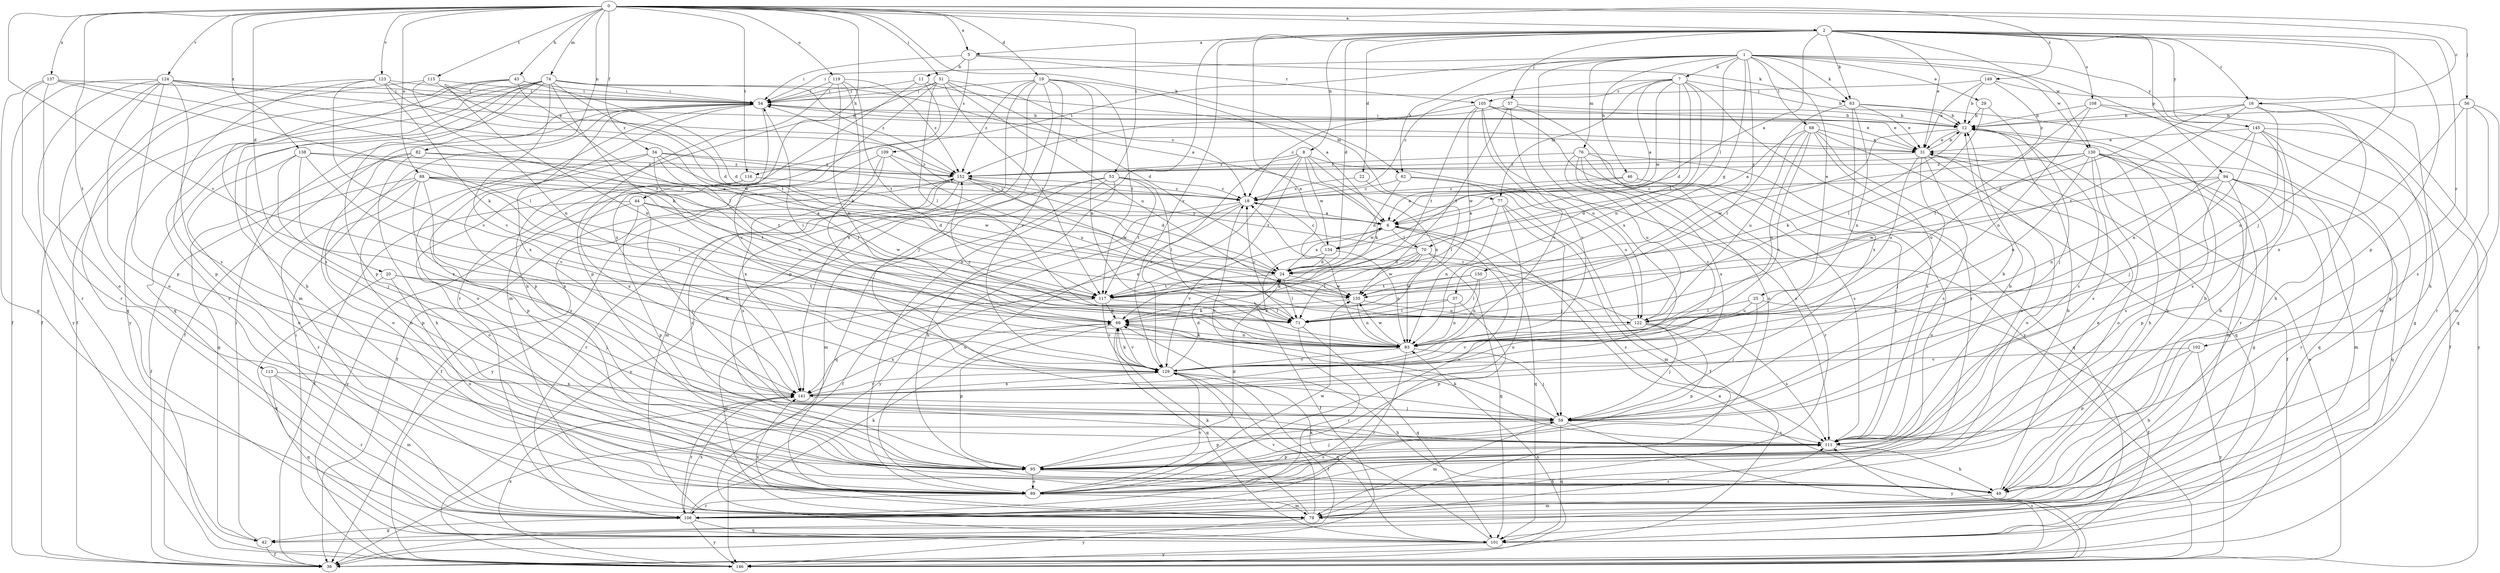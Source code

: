 strict digraph  {
0;
1;
2;
5;
6;
7;
8;
11;
12;
16;
18;
19;
20;
22;
24;
25;
29;
31;
34;
36;
37;
42;
43;
44;
46;
49;
51;
53;
54;
56;
57;
59;
62;
63;
66;
68;
70;
71;
74;
76;
77;
78;
82;
83;
88;
89;
94;
95;
101;
102;
105;
106;
108;
109;
111;
113;
115;
116;
117;
119;
122;
123;
124;
129;
130;
134;
135;
137;
138;
141;
145;
146;
149;
150;
152;
0 -> 2  [label=a];
0 -> 5  [label=a];
0 -> 16  [label=c];
0 -> 19  [label=d];
0 -> 20  [label=d];
0 -> 34  [label=f];
0 -> 43  [label=h];
0 -> 44  [label=h];
0 -> 51  [label=i];
0 -> 53  [label=i];
0 -> 56  [label=j];
0 -> 62  [label=k];
0 -> 74  [label=m];
0 -> 82  [label=n];
0 -> 88  [label=o];
0 -> 113  [label=t];
0 -> 115  [label=t];
0 -> 116  [label=t];
0 -> 119  [label=u];
0 -> 123  [label=v];
0 -> 124  [label=v];
0 -> 129  [label=v];
0 -> 137  [label=x];
0 -> 138  [label=x];
0 -> 149  [label=z];
1 -> 7  [label=b];
1 -> 25  [label=e];
1 -> 29  [label=e];
1 -> 37  [label=g];
1 -> 46  [label=h];
1 -> 54  [label=i];
1 -> 62  [label=k];
1 -> 63  [label=k];
1 -> 68  [label=l];
1 -> 70  [label=l];
1 -> 76  [label=m];
1 -> 101  [label=q];
1 -> 116  [label=t];
1 -> 130  [label=w];
1 -> 141  [label=x];
1 -> 145  [label=y];
1 -> 150  [label=z];
2 -> 5  [label=a];
2 -> 6  [label=a];
2 -> 8  [label=b];
2 -> 16  [label=c];
2 -> 22  [label=d];
2 -> 24  [label=d];
2 -> 31  [label=e];
2 -> 57  [label=j];
2 -> 59  [label=j];
2 -> 63  [label=k];
2 -> 83  [label=n];
2 -> 89  [label=o];
2 -> 94  [label=p];
2 -> 95  [label=p];
2 -> 102  [label=r];
2 -> 108  [label=s];
2 -> 129  [label=v];
2 -> 130  [label=w];
2 -> 145  [label=y];
5 -> 11  [label=b];
5 -> 54  [label=i];
5 -> 63  [label=k];
5 -> 105  [label=r];
5 -> 109  [label=s];
6 -> 70  [label=l];
6 -> 89  [label=o];
6 -> 101  [label=q];
6 -> 129  [label=v];
6 -> 134  [label=w];
7 -> 6  [label=a];
7 -> 12  [label=b];
7 -> 18  [label=c];
7 -> 24  [label=d];
7 -> 77  [label=m];
7 -> 83  [label=n];
7 -> 105  [label=r];
7 -> 106  [label=r];
7 -> 117  [label=t];
7 -> 134  [label=w];
8 -> 66  [label=k];
8 -> 83  [label=n];
8 -> 111  [label=s];
8 -> 117  [label=t];
8 -> 129  [label=v];
8 -> 134  [label=w];
8 -> 141  [label=x];
8 -> 152  [label=z];
11 -> 54  [label=i];
11 -> 77  [label=m];
11 -> 78  [label=m];
11 -> 106  [label=r];
12 -> 31  [label=e];
12 -> 54  [label=i];
12 -> 66  [label=k];
12 -> 106  [label=r];
12 -> 111  [label=s];
12 -> 135  [label=w];
16 -> 12  [label=b];
16 -> 24  [label=d];
16 -> 49  [label=h];
16 -> 83  [label=n];
16 -> 101  [label=q];
16 -> 117  [label=t];
18 -> 6  [label=a];
18 -> 36  [label=f];
18 -> 89  [label=o];
18 -> 146  [label=y];
19 -> 6  [label=a];
19 -> 54  [label=i];
19 -> 59  [label=j];
19 -> 83  [label=n];
19 -> 95  [label=p];
19 -> 117  [label=t];
19 -> 129  [label=v];
19 -> 141  [label=x];
19 -> 152  [label=z];
20 -> 59  [label=j];
20 -> 66  [label=k];
20 -> 89  [label=o];
20 -> 101  [label=q];
20 -> 117  [label=t];
22 -> 18  [label=c];
22 -> 71  [label=l];
24 -> 6  [label=a];
24 -> 54  [label=i];
24 -> 71  [label=l];
24 -> 117  [label=t];
24 -> 135  [label=w];
25 -> 36  [label=f];
25 -> 59  [label=j];
25 -> 71  [label=l];
25 -> 122  [label=u];
29 -> 12  [label=b];
29 -> 59  [label=j];
29 -> 71  [label=l];
31 -> 12  [label=b];
31 -> 36  [label=f];
31 -> 59  [label=j];
31 -> 89  [label=o];
31 -> 111  [label=s];
31 -> 122  [label=u];
31 -> 152  [label=z];
34 -> 18  [label=c];
34 -> 71  [label=l];
34 -> 83  [label=n];
34 -> 89  [label=o];
34 -> 95  [label=p];
34 -> 135  [label=w];
34 -> 152  [label=z];
36 -> 111  [label=s];
37 -> 66  [label=k];
37 -> 71  [label=l];
37 -> 83  [label=n];
37 -> 95  [label=p];
42 -> 36  [label=f];
42 -> 54  [label=i];
43 -> 24  [label=d];
43 -> 36  [label=f];
43 -> 54  [label=i];
43 -> 71  [label=l];
43 -> 83  [label=n];
43 -> 111  [label=s];
44 -> 6  [label=a];
44 -> 36  [label=f];
44 -> 59  [label=j];
44 -> 95  [label=p];
44 -> 135  [label=w];
44 -> 146  [label=y];
46 -> 6  [label=a];
46 -> 18  [label=c];
46 -> 89  [label=o];
46 -> 111  [label=s];
49 -> 12  [label=b];
49 -> 31  [label=e];
49 -> 78  [label=m];
51 -> 18  [label=c];
51 -> 24  [label=d];
51 -> 49  [label=h];
51 -> 54  [label=i];
51 -> 71  [label=l];
51 -> 117  [label=t];
51 -> 122  [label=u];
51 -> 141  [label=x];
53 -> 18  [label=c];
53 -> 49  [label=h];
53 -> 71  [label=l];
53 -> 78  [label=m];
53 -> 101  [label=q];
53 -> 117  [label=t];
53 -> 146  [label=y];
54 -> 12  [label=b];
54 -> 31  [label=e];
54 -> 36  [label=f];
54 -> 89  [label=o];
54 -> 95  [label=p];
54 -> 129  [label=v];
54 -> 141  [label=x];
56 -> 12  [label=b];
56 -> 78  [label=m];
56 -> 106  [label=r];
56 -> 111  [label=s];
56 -> 141  [label=x];
57 -> 12  [label=b];
57 -> 89  [label=o];
57 -> 117  [label=t];
57 -> 129  [label=v];
57 -> 152  [label=z];
59 -> 12  [label=b];
59 -> 18  [label=c];
59 -> 78  [label=m];
59 -> 95  [label=p];
59 -> 101  [label=q];
59 -> 111  [label=s];
59 -> 146  [label=y];
62 -> 18  [label=c];
62 -> 24  [label=d];
62 -> 36  [label=f];
62 -> 122  [label=u];
63 -> 12  [label=b];
63 -> 31  [label=e];
63 -> 49  [label=h];
63 -> 71  [label=l];
63 -> 83  [label=n];
63 -> 141  [label=x];
66 -> 83  [label=n];
66 -> 95  [label=p];
66 -> 101  [label=q];
66 -> 129  [label=v];
66 -> 141  [label=x];
68 -> 6  [label=a];
68 -> 31  [label=e];
68 -> 83  [label=n];
68 -> 89  [label=o];
68 -> 101  [label=q];
68 -> 111  [label=s];
68 -> 122  [label=u];
68 -> 129  [label=v];
70 -> 24  [label=d];
70 -> 66  [label=k];
70 -> 71  [label=l];
70 -> 101  [label=q];
70 -> 111  [label=s];
70 -> 135  [label=w];
70 -> 152  [label=z];
71 -> 18  [label=c];
71 -> 101  [label=q];
71 -> 106  [label=r];
74 -> 6  [label=a];
74 -> 49  [label=h];
74 -> 54  [label=i];
74 -> 66  [label=k];
74 -> 78  [label=m];
74 -> 95  [label=p];
74 -> 101  [label=q];
74 -> 106  [label=r];
74 -> 117  [label=t];
74 -> 129  [label=v];
74 -> 146  [label=y];
74 -> 152  [label=z];
76 -> 101  [label=q];
76 -> 106  [label=r];
76 -> 111  [label=s];
76 -> 122  [label=u];
76 -> 129  [label=v];
76 -> 141  [label=x];
76 -> 152  [label=z];
77 -> 6  [label=a];
77 -> 59  [label=j];
77 -> 78  [label=m];
77 -> 83  [label=n];
77 -> 89  [label=o];
78 -> 66  [label=k];
78 -> 111  [label=s];
78 -> 129  [label=v];
78 -> 141  [label=x];
78 -> 146  [label=y];
82 -> 42  [label=g];
82 -> 49  [label=h];
82 -> 89  [label=o];
82 -> 117  [label=t];
82 -> 152  [label=z];
83 -> 54  [label=i];
83 -> 59  [label=j];
83 -> 66  [label=k];
83 -> 106  [label=r];
83 -> 129  [label=v];
83 -> 135  [label=w];
83 -> 152  [label=z];
88 -> 18  [label=c];
88 -> 24  [label=d];
88 -> 36  [label=f];
88 -> 71  [label=l];
88 -> 95  [label=p];
88 -> 106  [label=r];
88 -> 111  [label=s];
88 -> 117  [label=t];
88 -> 141  [label=x];
89 -> 12  [label=b];
89 -> 78  [label=m];
89 -> 106  [label=r];
89 -> 129  [label=v];
89 -> 135  [label=w];
94 -> 18  [label=c];
94 -> 78  [label=m];
94 -> 83  [label=n];
94 -> 95  [label=p];
94 -> 101  [label=q];
94 -> 106  [label=r];
94 -> 111  [label=s];
94 -> 135  [label=w];
95 -> 24  [label=d];
95 -> 49  [label=h];
95 -> 59  [label=j];
95 -> 89  [label=o];
95 -> 111  [label=s];
95 -> 152  [label=z];
101 -> 66  [label=k];
101 -> 146  [label=y];
102 -> 49  [label=h];
102 -> 95  [label=p];
102 -> 129  [label=v];
102 -> 146  [label=y];
105 -> 12  [label=b];
105 -> 18  [label=c];
105 -> 31  [label=e];
105 -> 117  [label=t];
105 -> 122  [label=u];
105 -> 129  [label=v];
105 -> 135  [label=w];
105 -> 146  [label=y];
106 -> 42  [label=g];
106 -> 66  [label=k];
106 -> 101  [label=q];
106 -> 141  [label=x];
106 -> 146  [label=y];
108 -> 12  [label=b];
108 -> 42  [label=g];
108 -> 71  [label=l];
108 -> 78  [label=m];
108 -> 83  [label=n];
109 -> 36  [label=f];
109 -> 78  [label=m];
109 -> 122  [label=u];
109 -> 141  [label=x];
109 -> 152  [label=z];
111 -> 12  [label=b];
111 -> 49  [label=h];
111 -> 66  [label=k];
111 -> 95  [label=p];
113 -> 78  [label=m];
113 -> 101  [label=q];
113 -> 106  [label=r];
113 -> 141  [label=x];
115 -> 24  [label=d];
115 -> 54  [label=i];
115 -> 83  [label=n];
115 -> 101  [label=q];
116 -> 18  [label=c];
116 -> 89  [label=o];
116 -> 141  [label=x];
117 -> 66  [label=k];
117 -> 71  [label=l];
117 -> 78  [label=m];
117 -> 129  [label=v];
119 -> 54  [label=i];
119 -> 66  [label=k];
119 -> 83  [label=n];
119 -> 95  [label=p];
119 -> 117  [label=t];
119 -> 152  [label=z];
122 -> 18  [label=c];
122 -> 59  [label=j];
122 -> 95  [label=p];
122 -> 111  [label=s];
122 -> 129  [label=v];
123 -> 31  [label=e];
123 -> 36  [label=f];
123 -> 54  [label=i];
123 -> 66  [label=k];
123 -> 95  [label=p];
123 -> 129  [label=v];
123 -> 152  [label=z];
124 -> 31  [label=e];
124 -> 36  [label=f];
124 -> 54  [label=i];
124 -> 89  [label=o];
124 -> 95  [label=p];
124 -> 106  [label=r];
124 -> 111  [label=s];
124 -> 135  [label=w];
124 -> 146  [label=y];
129 -> 24  [label=d];
129 -> 36  [label=f];
129 -> 49  [label=h];
129 -> 66  [label=k];
129 -> 101  [label=q];
129 -> 141  [label=x];
130 -> 24  [label=d];
130 -> 42  [label=g];
130 -> 49  [label=h];
130 -> 78  [label=m];
130 -> 83  [label=n];
130 -> 89  [label=o];
130 -> 101  [label=q];
130 -> 111  [label=s];
130 -> 122  [label=u];
130 -> 152  [label=z];
134 -> 18  [label=c];
134 -> 24  [label=d];
134 -> 36  [label=f];
134 -> 83  [label=n];
135 -> 66  [label=k];
135 -> 83  [label=n];
135 -> 122  [label=u];
137 -> 42  [label=g];
137 -> 54  [label=i];
137 -> 71  [label=l];
137 -> 89  [label=o];
137 -> 106  [label=r];
137 -> 117  [label=t];
138 -> 6  [label=a];
138 -> 59  [label=j];
138 -> 89  [label=o];
138 -> 129  [label=v];
138 -> 141  [label=x];
138 -> 152  [label=z];
141 -> 59  [label=j];
141 -> 106  [label=r];
141 -> 129  [label=v];
145 -> 31  [label=e];
145 -> 36  [label=f];
145 -> 49  [label=h];
145 -> 59  [label=j];
145 -> 83  [label=n];
145 -> 111  [label=s];
145 -> 146  [label=y];
146 -> 6  [label=a];
146 -> 31  [label=e];
146 -> 54  [label=i];
146 -> 83  [label=n];
146 -> 141  [label=x];
149 -> 12  [label=b];
149 -> 31  [label=e];
149 -> 49  [label=h];
149 -> 54  [label=i];
149 -> 152  [label=z];
150 -> 71  [label=l];
150 -> 83  [label=n];
150 -> 117  [label=t];
150 -> 135  [label=w];
152 -> 18  [label=c];
152 -> 24  [label=d];
152 -> 36  [label=f];
152 -> 106  [label=r];
152 -> 111  [label=s];
152 -> 135  [label=w];
152 -> 146  [label=y];
}
